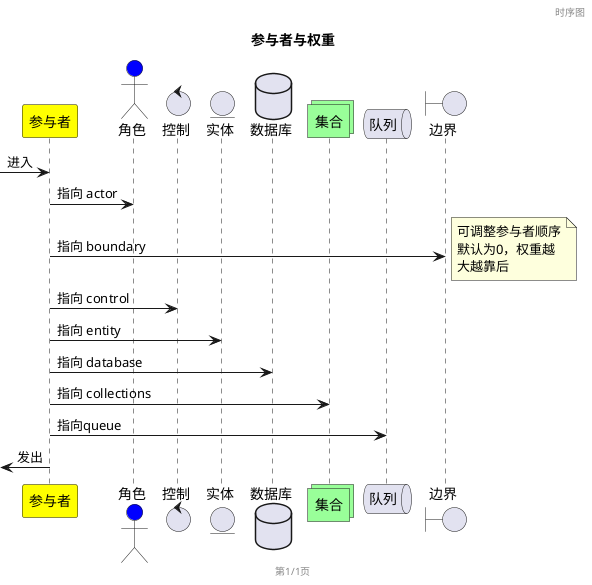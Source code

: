 @startuml
title 参与者与权重
header 时序图
footer 第%page%/%lastpage%页

participant 参与者     as foo  #yellow
actor       角色       as foo1 #blue
boundary    边界       as foo2 order 100
control     控制       as foo3
entity      实体       as foo4
database    数据库     as foo5
collections 集合       as foo6  #99FF99
queue       队列       as foo7

[-> foo:进入
foo -> foo1 : 指向 actor
foo -> foo2 : 指向 boundary
note right:   可调整参与者顺序\n默认为0，权重越\n大越靠后
foo -> foo3 : 指向 control
foo -> foo4 : 指向 entity
foo -> foo5 : 指向 database
foo -> foo6 : 指向 collections
foo -> foo7:  指向queue
[<- foo:发出
@enduml